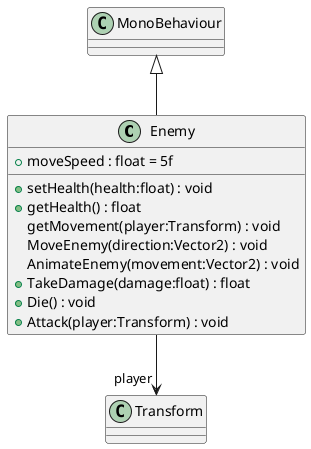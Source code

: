 @startuml
class Enemy {
    + moveSpeed : float = 5f
    + setHealth(health:float) : void
    + getHealth() : float
    getMovement(player:Transform) : void
    MoveEnemy(direction:Vector2) : void
    AnimateEnemy(movement:Vector2) : void
    + TakeDamage(damage:float) : float
    + Die() : void
    + Attack(player:Transform) : void
}
MonoBehaviour <|-- Enemy
Enemy --> "player" Transform
@enduml
